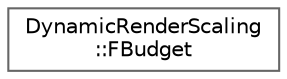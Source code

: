 digraph "Graphical Class Hierarchy"
{
 // INTERACTIVE_SVG=YES
 // LATEX_PDF_SIZE
  bgcolor="transparent";
  edge [fontname=Helvetica,fontsize=10,labelfontname=Helvetica,labelfontsize=10];
  node [fontname=Helvetica,fontsize=10,shape=box,height=0.2,width=0.4];
  rankdir="LR";
  Node0 [id="Node000000",label="DynamicRenderScaling\l::FBudget",height=0.2,width=0.4,color="grey40", fillcolor="white", style="filled",URL="$d0/dfe/classDynamicRenderScaling_1_1FBudget.html",tooltip=" "];
}

